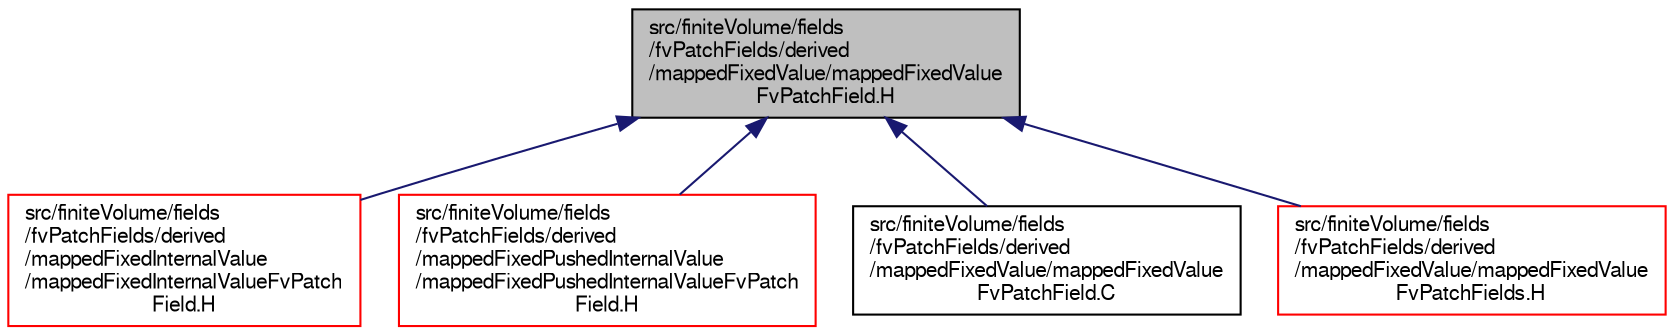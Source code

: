 digraph "src/finiteVolume/fields/fvPatchFields/derived/mappedFixedValue/mappedFixedValueFvPatchField.H"
{
  bgcolor="transparent";
  edge [fontname="FreeSans",fontsize="10",labelfontname="FreeSans",labelfontsize="10"];
  node [fontname="FreeSans",fontsize="10",shape=record];
  Node191 [label="src/finiteVolume/fields\l/fvPatchFields/derived\l/mappedFixedValue/mappedFixedValue\lFvPatchField.H",height=0.2,width=0.4,color="black", fillcolor="grey75", style="filled", fontcolor="black"];
  Node191 -> Node192 [dir="back",color="midnightblue",fontsize="10",style="solid",fontname="FreeSans"];
  Node192 [label="src/finiteVolume/fields\l/fvPatchFields/derived\l/mappedFixedInternalValue\l/mappedFixedInternalValueFvPatch\lField.H",height=0.2,width=0.4,color="red",URL="$a02033.html"];
  Node191 -> Node197 [dir="back",color="midnightblue",fontsize="10",style="solid",fontname="FreeSans"];
  Node197 [label="src/finiteVolume/fields\l/fvPatchFields/derived\l/mappedFixedPushedInternalValue\l/mappedFixedPushedInternalValueFvPatch\lField.H",height=0.2,width=0.4,color="red",URL="$a02048.html"];
  Node191 -> Node201 [dir="back",color="midnightblue",fontsize="10",style="solid",fontname="FreeSans"];
  Node201 [label="src/finiteVolume/fields\l/fvPatchFields/derived\l/mappedFixedValue/mappedFixedValue\lFvPatchField.C",height=0.2,width=0.4,color="black",URL="$a02060.html"];
  Node191 -> Node202 [dir="back",color="midnightblue",fontsize="10",style="solid",fontname="FreeSans"];
  Node202 [label="src/finiteVolume/fields\l/fvPatchFields/derived\l/mappedFixedValue/mappedFixedValue\lFvPatchFields.H",height=0.2,width=0.4,color="red",URL="$a02069.html"];
}
